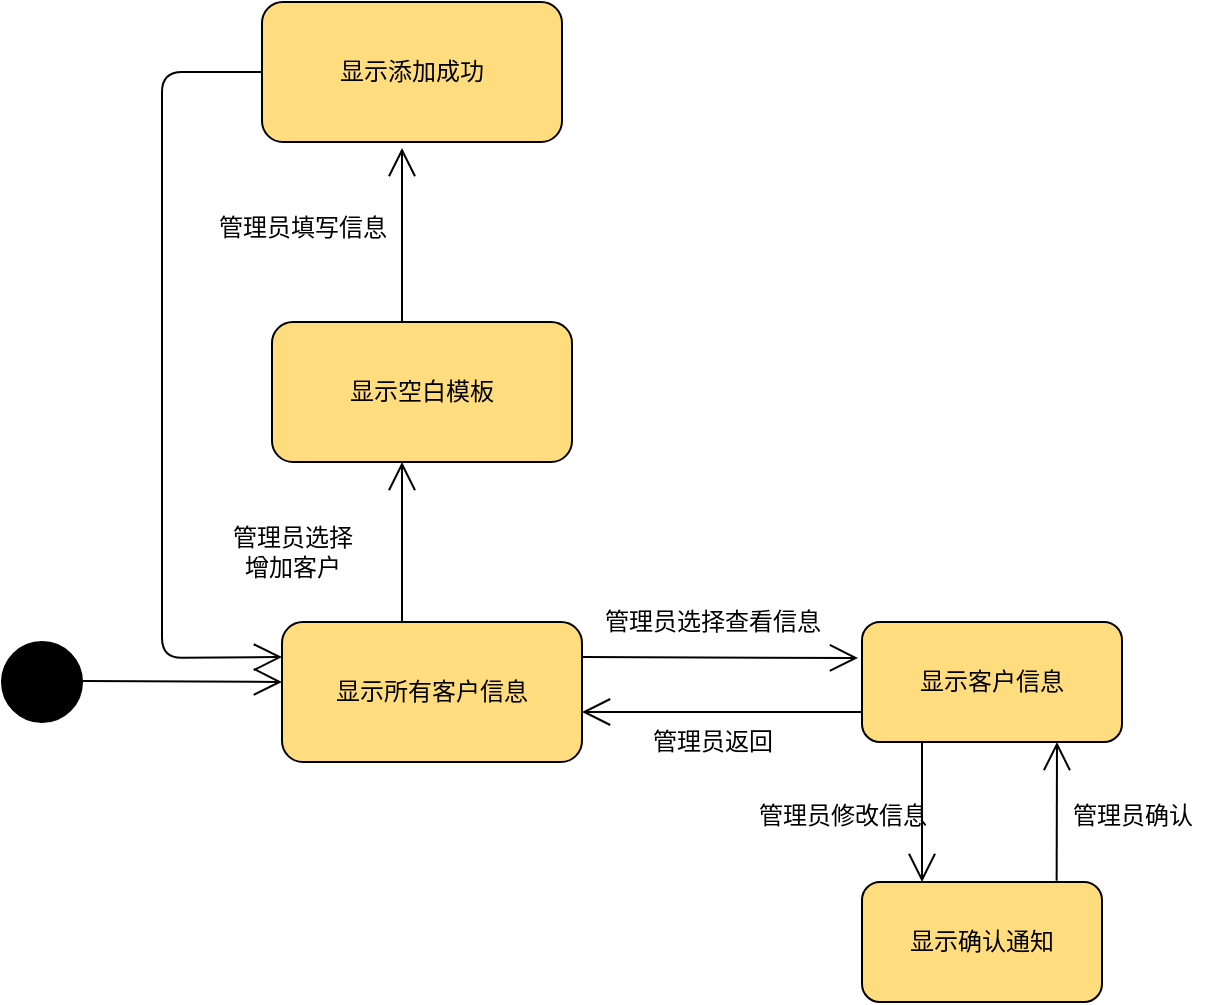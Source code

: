 <mxfile version="12.9.3" type="device"><diagram id="FLzn3KhXHIi4qaFA13mN" name="第 1 页"><mxGraphModel dx="768" dy="1661" grid="1" gridSize="10" guides="1" tooltips="1" connect="1" arrows="1" fold="1" page="1" pageScale="1" pageWidth="827" pageHeight="1169" math="0" shadow="0"><root><mxCell id="0"/><mxCell id="1" parent="0"/><mxCell id="jYJnbXXgmVYuKTnlVcp7-1" value="" style="ellipse;whiteSpace=wrap;html=1;aspect=fixed;fillColor=#000000;" parent="1" vertex="1"><mxGeometry x="40" y="-270" width="40" height="40" as="geometry"/></mxCell><mxCell id="jYJnbXXgmVYuKTnlVcp7-2" value="显示所有客户信息" style="rounded=1;whiteSpace=wrap;html=1;fillColor=#FFDC7D;" parent="1" vertex="1"><mxGeometry x="180" y="-280" width="150" height="70" as="geometry"/></mxCell><mxCell id="jYJnbXXgmVYuKTnlVcp7-3" value="显示客户信息" style="rounded=1;whiteSpace=wrap;html=1;fillColor=#FFDC7D;" parent="1" vertex="1"><mxGeometry x="470" y="-280" width="130" height="60" as="geometry"/></mxCell><mxCell id="jYJnbXXgmVYuKTnlVcp7-4" value="显示确认通知" style="rounded=1;whiteSpace=wrap;html=1;fillColor=#FFDC7D;" parent="1" vertex="1"><mxGeometry x="470" y="-150" width="120" height="60" as="geometry"/></mxCell><mxCell id="jYJnbXXgmVYuKTnlVcp7-5" value="" style="endArrow=open;endFill=1;endSize=12;html=1;exitX=1;exitY=0.25;exitDx=0;exitDy=0;" parent="1" source="jYJnbXXgmVYuKTnlVcp7-2" edge="1"><mxGeometry width="160" relative="1" as="geometry"><mxPoint x="340" y="-260.5" as="sourcePoint"/><mxPoint x="468" y="-262" as="targetPoint"/></mxGeometry></mxCell><mxCell id="jYJnbXXgmVYuKTnlVcp7-6" value="管理员选择查看信息" style="text;html=1;align=center;verticalAlign=middle;resizable=0;points=[];autosize=1;" parent="1" vertex="1"><mxGeometry x="335" y="-290" width="120" height="20" as="geometry"/></mxCell><mxCell id="jYJnbXXgmVYuKTnlVcp7-7" value="" style="endArrow=open;endFill=1;endSize=12;html=1;entryX=0.25;entryY=0;entryDx=0;entryDy=0;" parent="1" target="jYJnbXXgmVYuKTnlVcp7-4" edge="1"><mxGeometry width="160" relative="1" as="geometry"><mxPoint x="500" y="-220" as="sourcePoint"/><mxPoint x="460" y="-200" as="targetPoint"/></mxGeometry></mxCell><mxCell id="jYJnbXXgmVYuKTnlVcp7-8" value="" style="endArrow=open;endFill=1;endSize=12;html=1;entryX=0.75;entryY=1;entryDx=0;entryDy=0;exitX=0.811;exitY=-0.011;exitDx=0;exitDy=0;exitPerimeter=0;" parent="1" source="jYJnbXXgmVYuKTnlVcp7-4" target="jYJnbXXgmVYuKTnlVcp7-3" edge="1"><mxGeometry width="160" relative="1" as="geometry"><mxPoint x="560" y="-160" as="sourcePoint"/><mxPoint x="470" y="-240" as="targetPoint"/></mxGeometry></mxCell><mxCell id="jYJnbXXgmVYuKTnlVcp7-9" value="管理员修改信息" style="text;html=1;align=center;verticalAlign=middle;resizable=0;points=[];autosize=1;" parent="1" vertex="1"><mxGeometry x="410" y="-193" width="100" height="20" as="geometry"/></mxCell><mxCell id="jYJnbXXgmVYuKTnlVcp7-10" value="管理员确认" style="text;html=1;align=center;verticalAlign=middle;resizable=0;points=[];autosize=1;" parent="1" vertex="1"><mxGeometry x="565" y="-193" width="80" height="20" as="geometry"/></mxCell><mxCell id="jYJnbXXgmVYuKTnlVcp7-11" value="" style="endArrow=open;endFill=1;endSize=12;html=1;exitX=0;exitY=0.75;exitDx=0;exitDy=0;" parent="1" source="jYJnbXXgmVYuKTnlVcp7-3" edge="1"><mxGeometry width="160" relative="1" as="geometry"><mxPoint x="310" y="-240" as="sourcePoint"/><mxPoint x="330" y="-235" as="targetPoint"/></mxGeometry></mxCell><mxCell id="jYJnbXXgmVYuKTnlVcp7-12" value="管理员返回" style="text;html=1;align=center;verticalAlign=middle;resizable=0;points=[];autosize=1;" parent="1" vertex="1"><mxGeometry x="355" y="-230" width="80" height="20" as="geometry"/></mxCell><mxCell id="jYJnbXXgmVYuKTnlVcp7-13" value="" style="endArrow=open;endFill=1;endSize=12;html=1;" parent="1" edge="1"><mxGeometry width="160" relative="1" as="geometry"><mxPoint x="80" y="-250.5" as="sourcePoint"/><mxPoint x="180" y="-250" as="targetPoint"/></mxGeometry></mxCell><mxCell id="jYJnbXXgmVYuKTnlVcp7-14" value="显示空白模板" style="rounded=1;whiteSpace=wrap;html=1;fillColor=#FFDC7D;" parent="1" vertex="1"><mxGeometry x="175" y="-430" width="150" height="70" as="geometry"/></mxCell><mxCell id="jYJnbXXgmVYuKTnlVcp7-15" value="管理员选择&lt;br&gt;增加客户" style="text;html=1;align=center;verticalAlign=middle;resizable=0;points=[];autosize=1;" parent="1" vertex="1"><mxGeometry x="145" y="-330" width="80" height="30" as="geometry"/></mxCell><mxCell id="jYJnbXXgmVYuKTnlVcp7-16" value="" style="endArrow=open;endFill=1;endSize=12;html=1;" parent="1" edge="1"><mxGeometry width="160" relative="1" as="geometry"><mxPoint x="240" y="-430" as="sourcePoint"/><mxPoint x="240" y="-517" as="targetPoint"/><Array as="points"/></mxGeometry></mxCell><mxCell id="jYJnbXXgmVYuKTnlVcp7-17" value="" style="endArrow=open;endFill=1;endSize=12;html=1;" parent="1" edge="1"><mxGeometry width="160" relative="1" as="geometry"><mxPoint x="240" y="-280" as="sourcePoint"/><mxPoint x="240" y="-360" as="targetPoint"/></mxGeometry></mxCell><mxCell id="jYJnbXXgmVYuKTnlVcp7-18" value="管理员填写信息" style="text;html=1;align=center;verticalAlign=middle;resizable=0;points=[];autosize=1;" parent="1" vertex="1"><mxGeometry x="140" y="-487" width="100" height="20" as="geometry"/></mxCell><mxCell id="jYJnbXXgmVYuKTnlVcp7-19" value="显示添加成功" style="rounded=1;whiteSpace=wrap;html=1;fillColor=#FFDC7D;" parent="1" vertex="1"><mxGeometry x="170" y="-590" width="150" height="70" as="geometry"/></mxCell><mxCell id="jYJnbXXgmVYuKTnlVcp7-20" value="" style="endArrow=open;endFill=1;endSize=12;html=1;exitX=0;exitY=0.5;exitDx=0;exitDy=0;entryX=0;entryY=0.25;entryDx=0;entryDy=0;" parent="1" source="jYJnbXXgmVYuKTnlVcp7-19" target="jYJnbXXgmVYuKTnlVcp7-2" edge="1"><mxGeometry width="160" relative="1" as="geometry"><mxPoint x="320" y="-350" as="sourcePoint"/><mxPoint x="120" y="-280" as="targetPoint"/><Array as="points"><mxPoint x="120" y="-555"/><mxPoint x="120" y="-310"/><mxPoint x="120" y="-262"/></Array></mxGeometry></mxCell></root></mxGraphModel></diagram></mxfile>